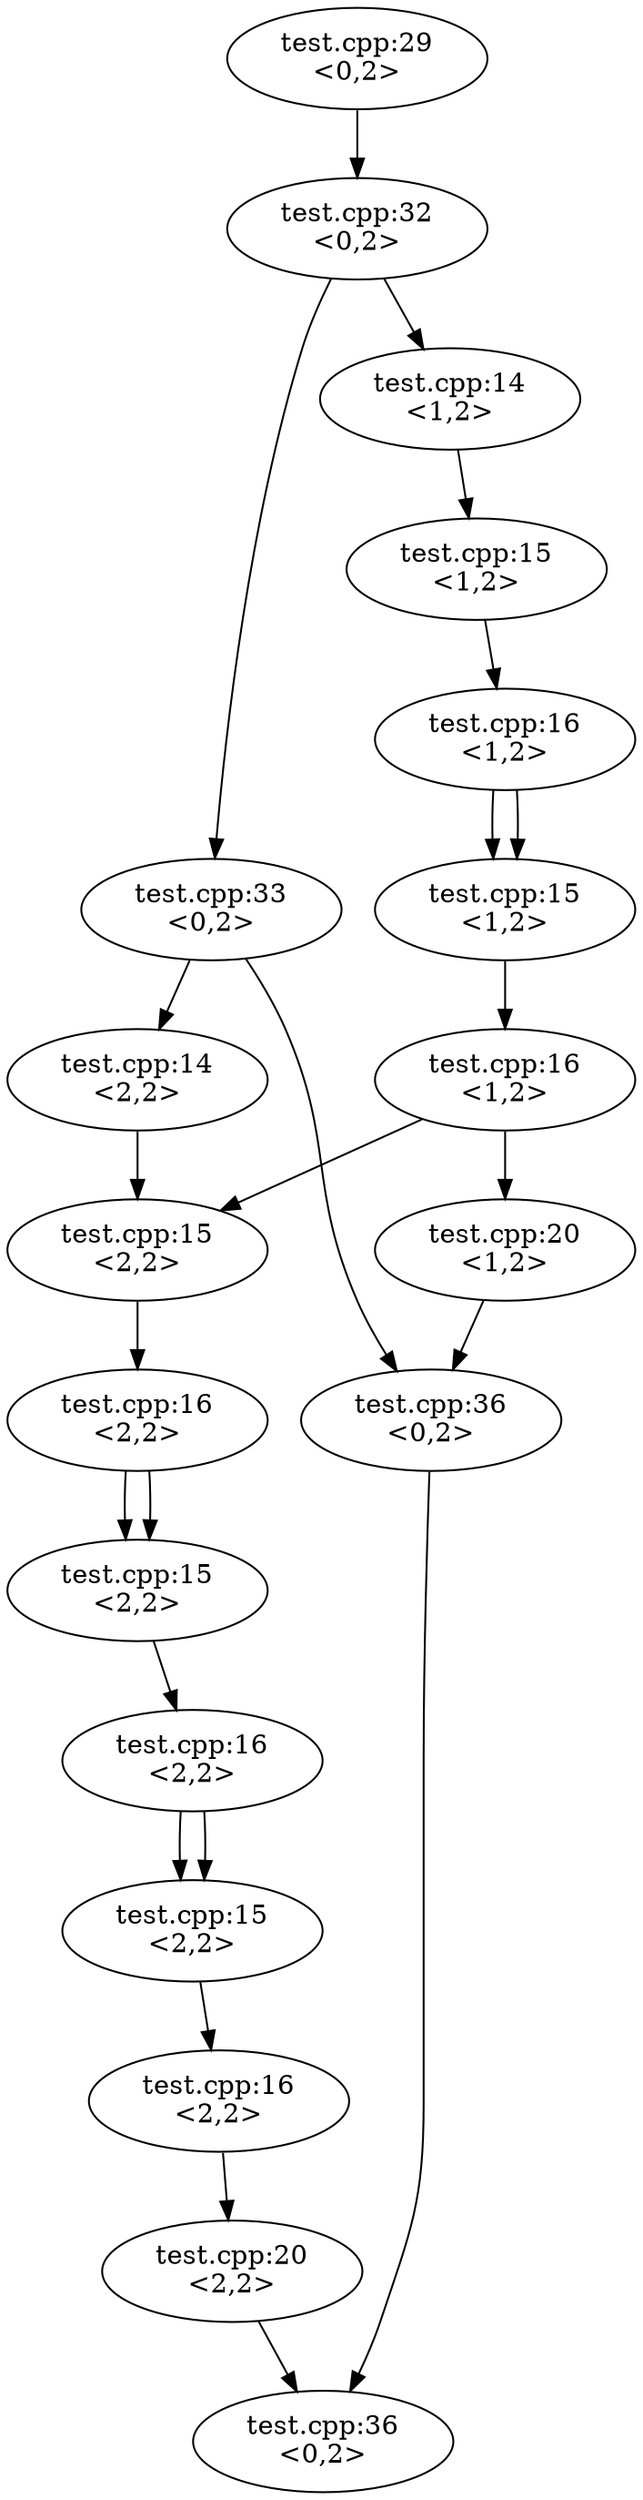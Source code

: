 digraph G {
  n1 -> n2;
  n2 -> n3;
  n2 -> n4;
  n4 -> n5;
  n3 -> n6;
  n6 -> n7;
  n7 -> n8;
  n7 -> n8;
  n8 -> n9;
  n9 -> n10;
  n4 -> n11;
  n10 -> n11;
  n5 -> n12;
  n9 -> n12;
  n12 -> n13;
  n13 -> n14;
  n13 -> n14;
  n14 -> n15;
  n15 -> n16;
  n15 -> n16;
  n16 -> n17;
  n17 -> n18;
  n11 -> n19;
  n18 -> n19;
  n1 [label="test.cpp:29\n<0,2>"];
  n2 [label="test.cpp:32\n<0,2>"];
  n3 [label="test.cpp:14\n<1,2>"];
  n4 [label="test.cpp:33\n<0,2>"];
  n5 [label="test.cpp:14\n<2,2>"];
  n6 [label="test.cpp:15\n<1,2>"];
  n7 [label="test.cpp:16\n<1,2>"];
  n8 [label="test.cpp:15\n<1,2>"];
  n9 [label="test.cpp:16\n<1,2>"];
  n10 [label="test.cpp:20\n<1,2>"];
  n11 [label="test.cpp:36\n<0,2>"];
  n12 [label="test.cpp:15\n<2,2>"];
  n13 [label="test.cpp:16\n<2,2>"];
  n14 [label="test.cpp:15\n<2,2>"];
  n15 [label="test.cpp:16\n<2,2>"];
  n16 [label="test.cpp:15\n<2,2>"];
  n17 [label="test.cpp:16\n<2,2>"];
  n18 [label="test.cpp:20\n<2,2>"];
  n19 [label="test.cpp:36\n<0,2>"];
}
